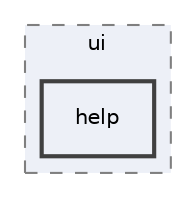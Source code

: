 digraph "src/ui/help"
{
 // INTERACTIVE_SVG=YES
 // LATEX_PDF_SIZE
  edge [fontname="Helvetica",fontsize="10",labelfontname="Helvetica",labelfontsize="10"];
  node [fontname="Helvetica",fontsize="10",shape=record];
  compound=true
  subgraph clusterdir_da5c6b39c0a2f54e57df6799511cd3ab {
    graph [ bgcolor="#edf0f7", pencolor="grey50", style="filled,dashed,", label="ui", fontname="Helvetica", fontsize="10", URL="dir_da5c6b39c0a2f54e57df6799511cd3ab.html"]
  dir_339e756bd7e594063a4f371b962f549a [shape=box, label="help", style="filled,bold,", fillcolor="#edf0f7", color="grey25", URL="dir_339e756bd7e594063a4f371b962f549a.html"];
  }
}
